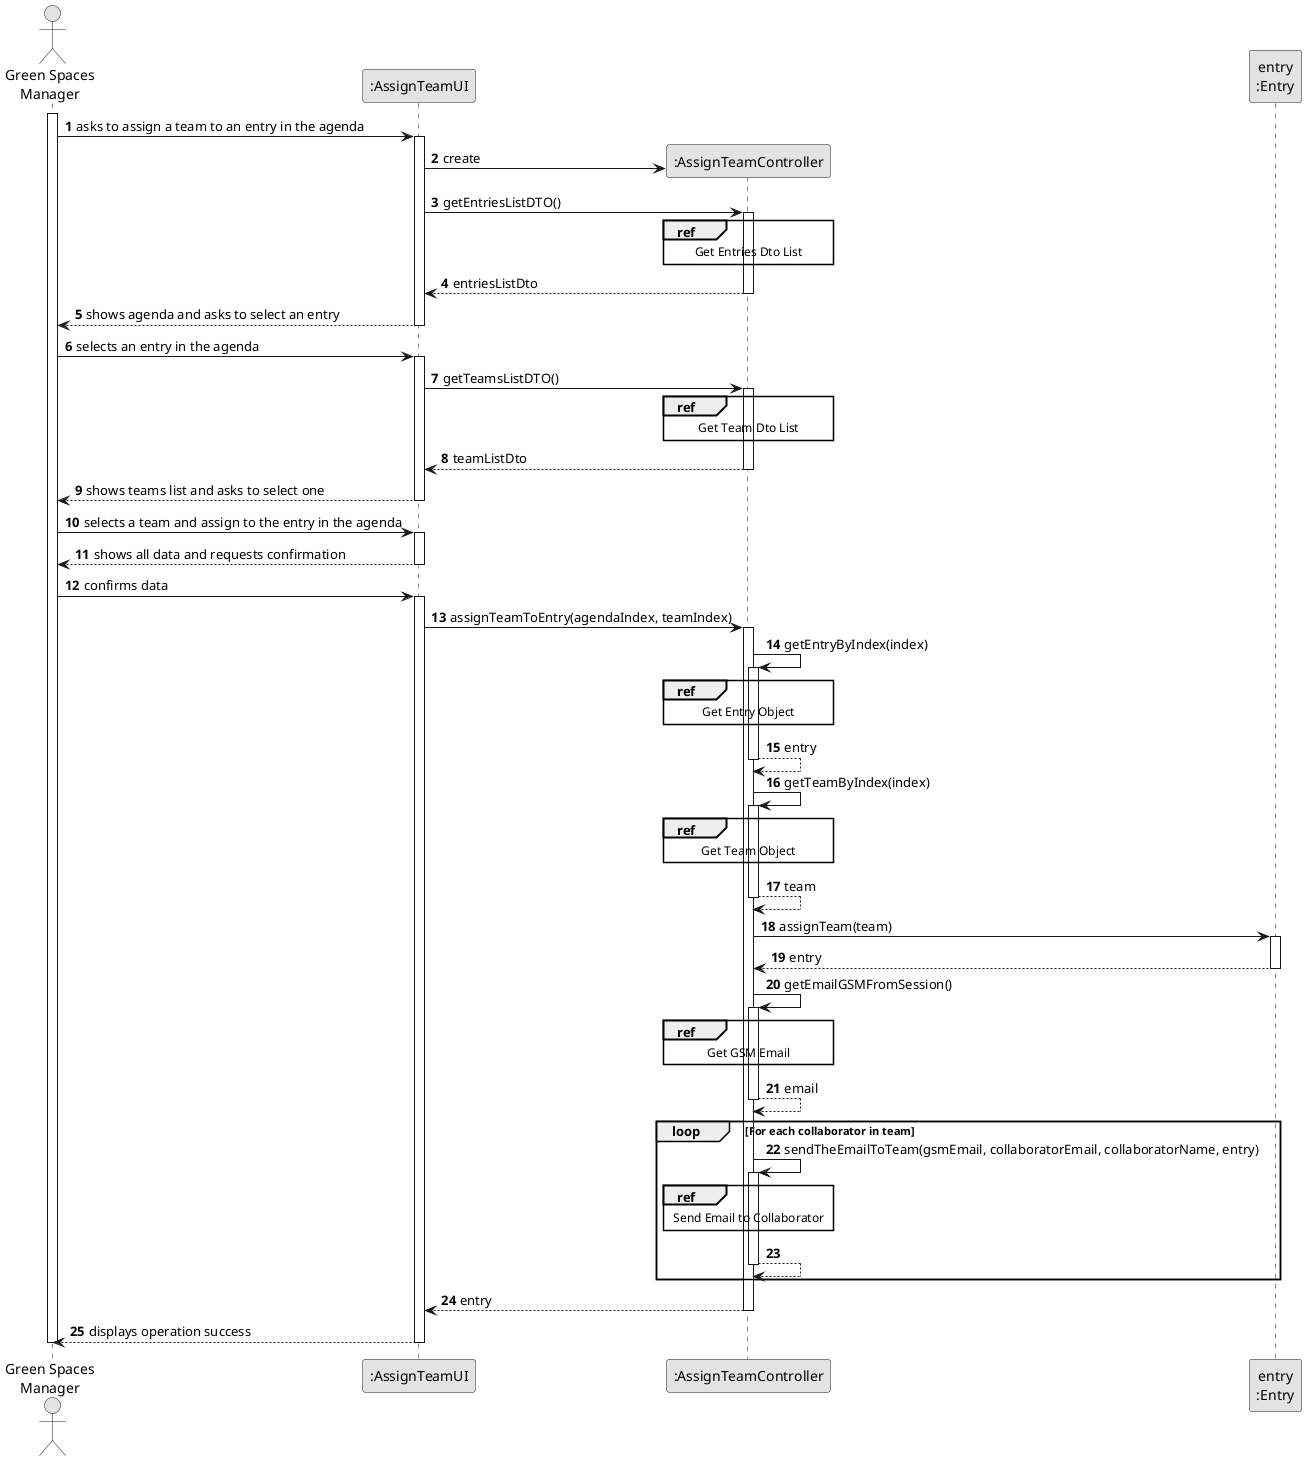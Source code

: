 @startuml
skinparam monochrome true
skinparam packageStyle rectangle
skinparam shadowing false

autonumber

'hide footbox
actor "Green Spaces\nManager" as GSM
participant ":AssignTeamUI" as UI
participant ":AssignTeamController" as CTRL
participant "entry\n:Entry" as ENTRY

activate GSM

    GSM -> UI : asks to assign a team to an entry in the agenda
    activate UI

        UI -> CTRL** : create

        UI -> CTRL : getEntriesListDTO()
        activate CTRL

                ref over CTRL
                    Get Entries Dto List
                end ref

        CTRL --> UI : entriesListDto
        deactivate CTRL

    UI --> GSM : shows agenda and asks to select an entry
    deactivate UI

    GSM -> UI : selects an entry in the agenda
    activate UI

        UI -> CTRL : getTeamsListDTO()
        activate CTRL

                ref over CTRL
                    Get Team Dto List
                end ref

        CTRL --> UI : teamListDto
        deactivate CTRL

    UI --> GSM : shows teams list and asks to select one
    deactivate UI

    GSM -> UI : selects a team and assign to the entry in the agenda
    activate UI

    UI --> GSM : shows all data and requests confirmation
    deactivate UI

    GSM -> UI : confirms data
    activate UI

        UI -> CTRL: assignTeamToEntry(agendaIndex, teamIndex)
        activate CTRL

            CTRL -> CTRL: getEntryByIndex(index)
            activate CTRL

                ref over CTRL
                    Get Entry Object
                end ref

            CTRL --> CTRL: entry
            deactivate CTRL

            CTRL -> CTRL: getTeamByIndex(index)
            activate CTRL

                ref over CTRL
                    Get Team Object
                end ref

            CTRL --> CTRL: team
            deactivate CTRL

            CTRL -> ENTRY: assignTeam(team)
            activate ENTRY

            ENTRY --> CTRL: entry
            deactivate ENTRY

            CTRL -> CTRL: getEmailGSMFromSession()
            activate CTRL

                ref over CTRL
                    Get GSM Email
                end ref

            CTRL --> CTRL: email
            deactivate CTRL

            loop For each collaborator in team

                CTRL -> CTRL: sendTheEmailToTeam(gsmEmail, collaboratorEmail, collaboratorName, entry)
                activate CTRL

                ref over CTRL
                    Send Email to Collaborator
                end ref

                CTRL --> CTRL
                deactivate CTRL

            end loop

        CTRL --> UI: entry
        deactivate CTRL

    UI --> GSM: displays operation success
    deactivate UI

deactivate GSM

@enduml